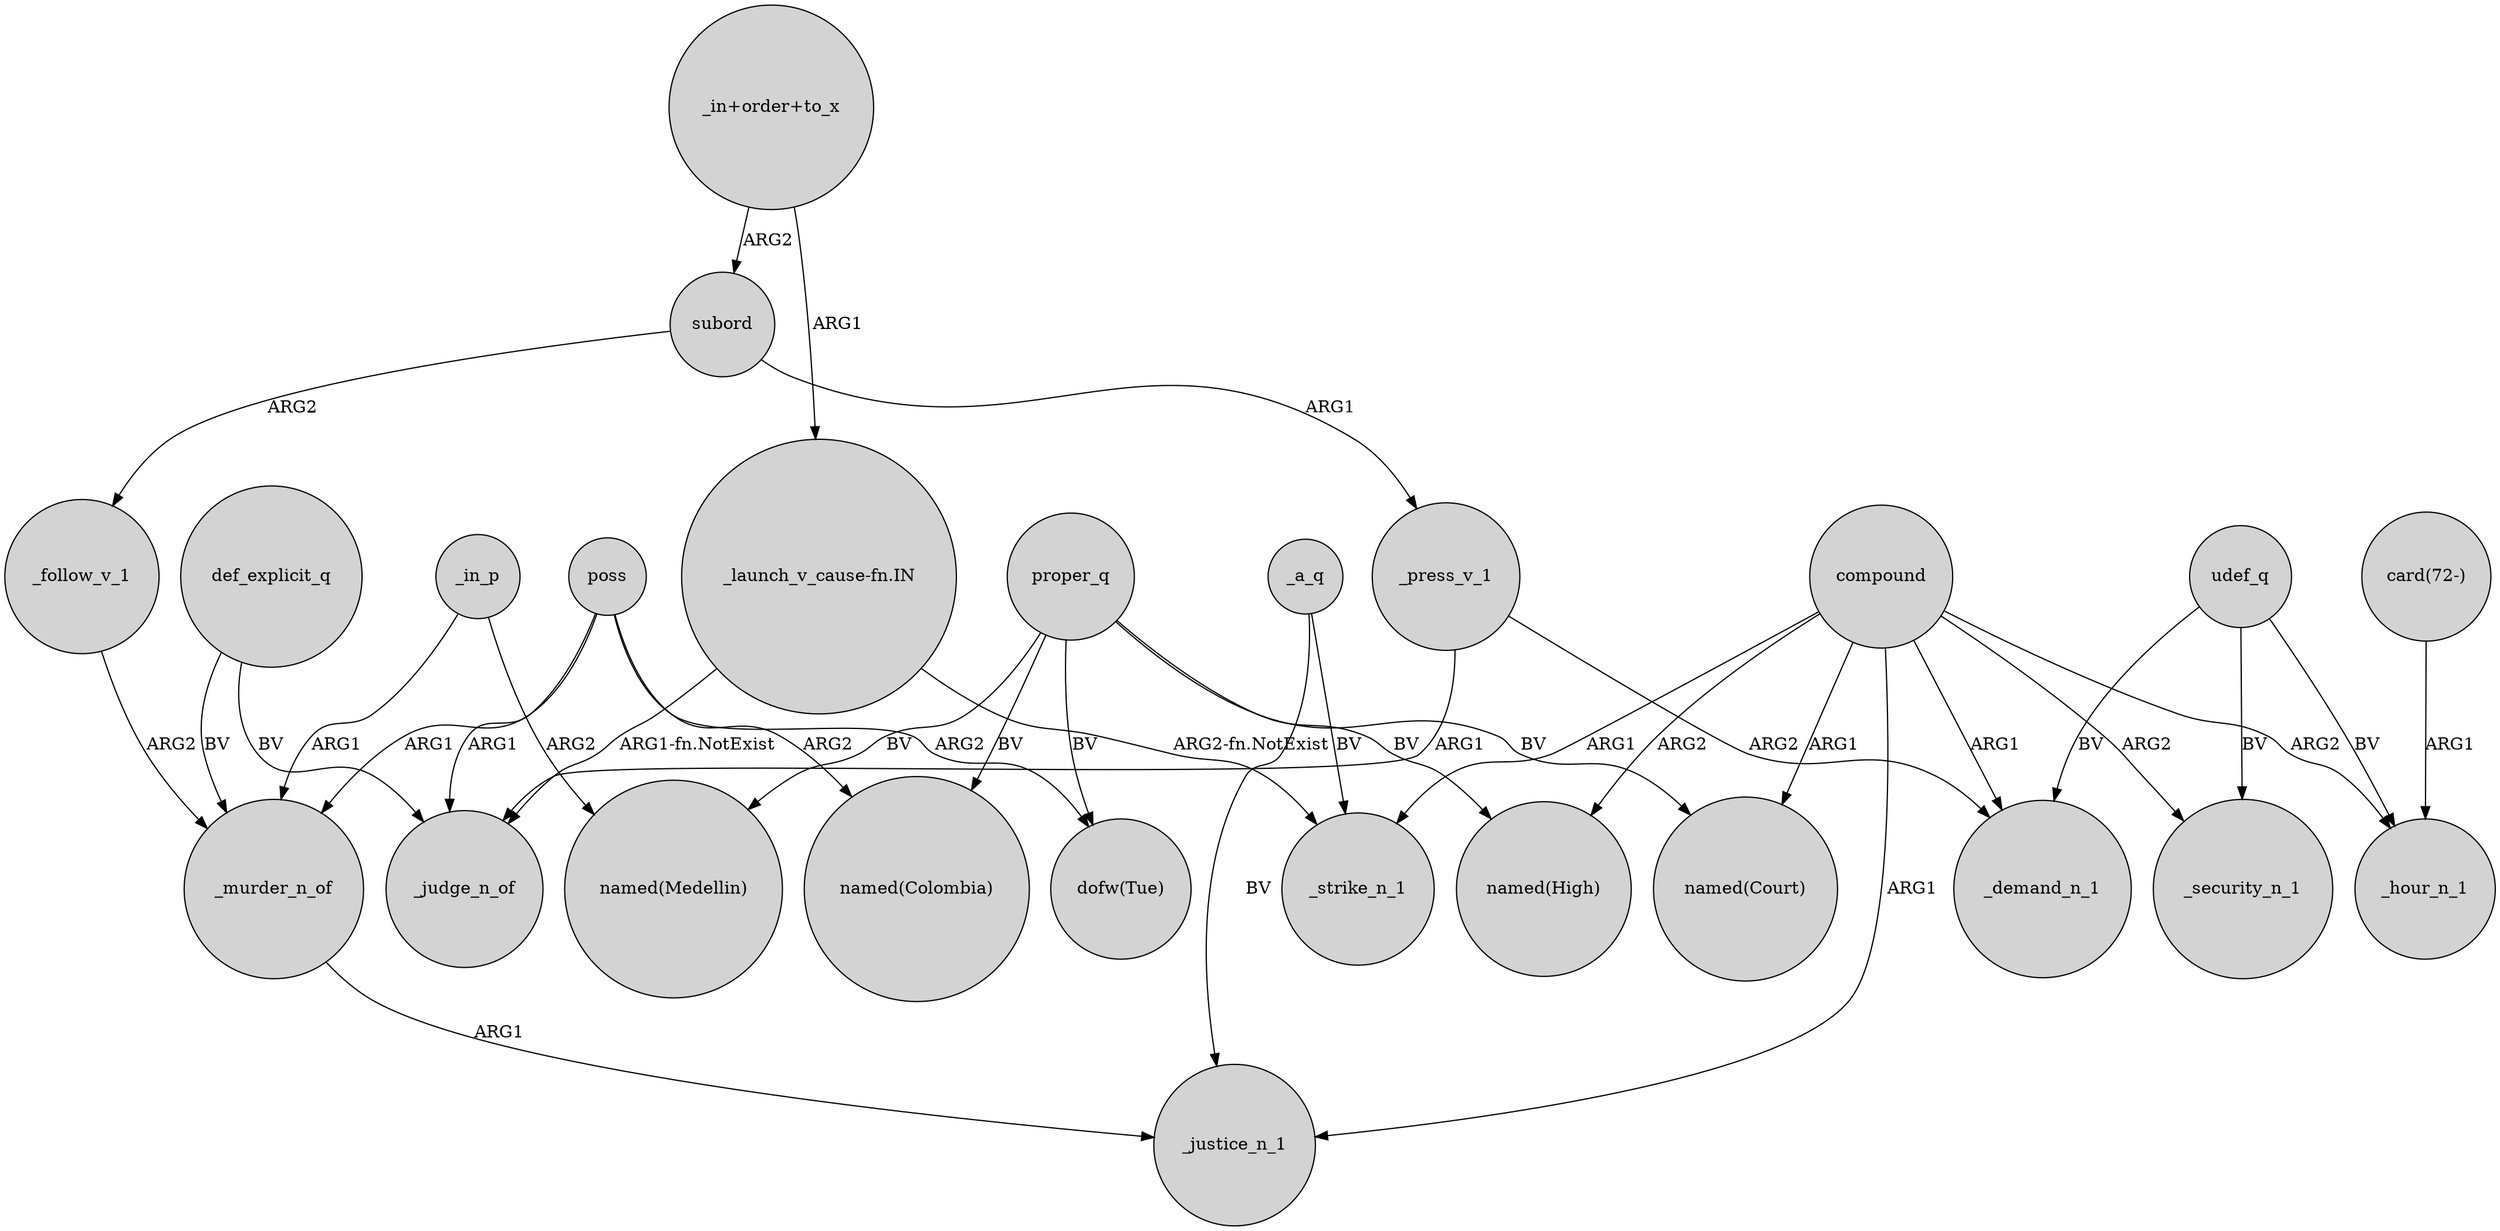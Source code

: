 digraph {
	node [shape=circle style=filled]
	_press_v_1 -> _judge_n_of [label=ARG1]
	compound -> _strike_n_1 [label=ARG1]
	"_launch_v_cause-fn.IN" -> _judge_n_of [label="ARG1-fn.NotExist"]
	_in_p -> _murder_n_of [label=ARG1]
	_follow_v_1 -> _murder_n_of [label=ARG2]
	_a_q -> _justice_n_1 [label=BV]
	compound -> _security_n_1 [label=ARG2]
	udef_q -> _hour_n_1 [label=BV]
	compound -> _demand_n_1 [label=ARG1]
	compound -> _justice_n_1 [label=ARG1]
	subord -> _follow_v_1 [label=ARG2]
	_in_p -> "named(Medellin)" [label=ARG2]
	proper_q -> "named(High)" [label=BV]
	proper_q -> "dofw(Tue)" [label=BV]
	_a_q -> _strike_n_1 [label=BV]
	def_explicit_q -> _murder_n_of [label=BV]
	compound -> "named(High)" [label=ARG2]
	poss -> _judge_n_of [label=ARG1]
	def_explicit_q -> _judge_n_of [label=BV]
	"card(72-)" -> _hour_n_1 [label=ARG1]
	poss -> "named(Colombia)" [label=ARG2]
	"_in+order+to_x" -> subord [label=ARG2]
	poss -> "dofw(Tue)" [label=ARG2]
	udef_q -> _demand_n_1 [label=BV]
	compound -> _hour_n_1 [label=ARG2]
	proper_q -> "named(Colombia)" [label=BV]
	_press_v_1 -> _demand_n_1 [label=ARG2]
	proper_q -> "named(Medellin)" [label=BV]
	_murder_n_of -> _justice_n_1 [label=ARG1]
	"_launch_v_cause-fn.IN" -> _strike_n_1 [label="ARG2-fn.NotExist"]
	subord -> _press_v_1 [label=ARG1]
	poss -> _murder_n_of [label=ARG1]
	"_in+order+to_x" -> "_launch_v_cause-fn.IN" [label=ARG1]
	compound -> "named(Court)" [label=ARG1]
	udef_q -> _security_n_1 [label=BV]
	proper_q -> "named(Court)" [label=BV]
}

